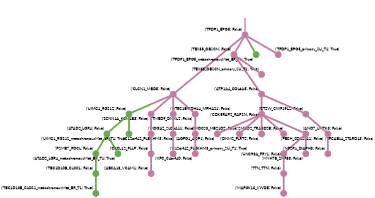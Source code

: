strict digraph  {
graph[splines=false]; nodesep=0.7; rankdir=TB; ranksep=0.6; forcelabels=true; dpi=600; size=2.5;
0 [color="#c27ba0ff", fillcolor="#c27ba0ff", fixedsize=true, fontname=Lato, fontsize="12pt", height="0.25", label="", penwidth=3, shape=circle, style=filled, xlabel="('TFDP1_EPG5', False)"];
1 [color="#c27ba0ff", fillcolor="#c27ba0ff", fixedsize=true, fontname=Lato, fontsize="12pt", height="0.25", label="", penwidth=3, shape=circle, style=filled, xlabel="('CLCN1_MBD5', False)"];
16 [color="#c27ba0ff", fillcolor="#c27ba0ff", fixedsize=true, fontname=Lato, fontsize="12pt", height="0.25", label="", penwidth=3, shape=circle, style=filled, xlabel="('TEX35_OBSCN', False)"];
30 [color="#6aa84fff", fillcolor="#6aa84fff", fixedsize=true, fontname=Lato, fontsize="12pt", height="0.25", label="", penwidth=3, shape=circle, style=filled, xlabel="('TFDP1_EPG5_metachronousMet_BR_T1', True)"];
34 [color="#c27ba0ff", fillcolor="#c27ba0ff", fixedsize=true, fontname=Lato, fontsize="12pt", height="0.25", label="", penwidth=3, shape=circle, style=filled, xlabel="('TFDP1_EPG5_primary_SU_T1', True)"];
3 [color="#6aa84fff", fillcolor="#6aa84fff", fixedsize=true, fontname=Lato, fontsize="12pt", height="0.25", label="", penwidth=3, shape=circle, style=filled, xlabel="('UIMC1_RGS12', False)"];
4 [color="#c27ba0ff", fillcolor="#c27ba0ff", fixedsize=true, fontname=Lato, fontsize="12pt", height="0.25", label="", penwidth=3, shape=circle, style=filled, xlabel="('SCNN1A_KCNAB3', False)"];
15 [color="#c27ba0ff", fillcolor="#c27ba0ff", fixedsize=true, fontname=Lato, fontsize="12pt", height="0.25", label="", penwidth=3, shape=circle, style=filled, xlabel="('NT5C1B-RDH14_MFHAS1', False)"];
23 [color="#c27ba0ff", fillcolor="#c27ba0ff", fixedsize=true, fontname=Lato, fontsize="12pt", height="0.25", label="", penwidth=3, shape=circle, style=filled, xlabel="('TMED9_DMXL2', False)"];
2 [color="#c27ba0ff", fillcolor="#c27ba0ff", fixedsize=true, fontname=Lato, fontsize="12pt", height="0.25", label="", penwidth=3, shape=circle, style=filled, xlabel="('ATP1A4_COL6A5', False)"];
5 [color="#c27ba0ff", fillcolor="#c27ba0ff", fixedsize=true, fontname=Lato, fontsize="12pt", height="0.25", label="", penwidth=3, shape=circle, style=filled, xlabel="('CDK5RAP2_RAPSN', False)"];
11 [color="#c27ba0ff", fillcolor="#c27ba0ff", fixedsize=true, fontname=Lato, fontsize="12pt", height="0.25", label="", penwidth=3, shape=circle, style=filled, xlabel="('CTSW_CWF19L2', False)"];
12 [color="#6aa84fff", fillcolor="#6aa84fff", fixedsize=true, fontname=Lato, fontsize="12pt", height="0.25", label="", penwidth=3, shape=circle, style=filled, xlabel="('ATAD2_LGR4', False)"];
31 [color="#6aa84fff", fillcolor="#6aa84fff", fixedsize=true, fontname=Lato, fontsize="12pt", height="0.25", label="", penwidth=3, shape=circle, style=filled, xlabel="('UIMC1_RGS12_metachronousMet_BR_T1', True)"];
25 [color="#c27ba0ff", fillcolor="#c27ba0ff", fixedsize=true, fontname=Lato, fontsize="12pt", height="0.25", label="", penwidth=3, shape=circle, style=filled, xlabel="('MDGA2_SLC6A11', False)"];
10 [color="#c27ba0ff", fillcolor="#c27ba0ff", fixedsize=true, fontname=Lato, fontsize="12pt", height="0.25", label="", penwidth=3, shape=circle, style=filled, xlabel="('AGFG1_AQP1', False)"];
17 [color="#c27ba0ff", fillcolor="#c27ba0ff", fixedsize=true, fontname=Lato, fontsize="12pt", height="0.25", label="", penwidth=3, shape=circle, style=filled, xlabel="('SMCO2_TRABD2B', False)"];
20 [color="#c27ba0ff", fillcolor="#c27ba0ff", fixedsize=true, fontname=Lato, fontsize="12pt", height="0.25", label="", penwidth=3, shape=circle, style=filled, xlabel="('DNM2_FLRT2', False)"];
22 [color="#c27ba0ff", fillcolor="#c27ba0ff", fixedsize=true, fontname=Lato, fontsize="12pt", height="0.25", label="", penwidth=3, shape=circle, style=filled, xlabel="('FECH_COL22A1', False)"];
26 [color="#c27ba0ff", fillcolor="#c27ba0ff", fixedsize=true, fontname=Lato, fontsize="12pt", height="0.25", label="", penwidth=3, shape=circle, style=filled, xlabel="('ANO7_LMTK3', False)"];
6 [color="#c27ba0ff", fillcolor="#c27ba0ff", fixedsize=true, fontname=Lato, fontsize="12pt", height="0.25", label="", penwidth=3, shape=circle, style=filled, xlabel="('EFCAB14_STARD13', False)"];
9 [color="#c27ba0ff", fillcolor="#c27ba0ff", fixedsize=true, fontname=Lato, fontsize="12pt", height="0.25", label="", penwidth=3, shape=circle, style=filled, xlabel="('NPSR1_DIAPH3', False)"];
7 [color="#c27ba0ff", fillcolor="#c27ba0ff", fixedsize=true, fontname=Lato, fontsize="12pt", height="0.25", label="", penwidth=3, shape=circle, style=filled, xlabel="('CXCL12_PLLP', False)"];
24 [color="#c27ba0ff", fillcolor="#c27ba0ff", fixedsize=true, fontname=Lato, fontsize="12pt", height="0.25", label="", penwidth=3, shape=circle, style=filled, xlabel="('ABCA13_VCAM1', False)"];
8 [color="#6aa84fff", fillcolor="#6aa84fff", fixedsize=true, fontname=Lato, fontsize="12pt", height="0.25", label="", penwidth=3, shape=circle, style=filled, xlabel="('TBC1D10B_CLCC1', False)"];
32 [color="#6aa84fff", fillcolor="#6aa84fff", fixedsize=true, fontname=Lato, fontsize="12pt", height="0.25", label="", penwidth=3, shape=circle, style=filled, xlabel="('TBC1D10B_CLCC1_metachronousMet_BR_T1', True)"];
13 [color="#6aa84fff", fillcolor="#6aa84fff", fixedsize=true, fontname=Lato, fontsize="12pt", height="0.25", label="", penwidth=3, shape=circle, style=filled, xlabel="('PSMB7_PDCL', False)"];
33 [color="#6aa84fff", fillcolor="#6aa84fff", fixedsize=true, fontname=Lato, fontsize="12pt", height="0.25", label="", penwidth=3, shape=circle, style=filled, xlabel="('ATAD2_LGR4_metachronousMet_BR_T1', True)"];
14 [color="#c27ba0ff", fillcolor="#c27ba0ff", fixedsize=true, fontname=Lato, fontsize="12pt", height="0.25", label="", penwidth=3, shape=circle, style=filled, xlabel="('C12orf42_PLEKHM3', False)"];
35 [color="#c27ba0ff", fillcolor="#c27ba0ff", fixedsize=true, fontname=Lato, fontsize="12pt", height="0.25", label="", penwidth=3, shape=circle, style=filled, xlabel="('C12orf42_PLEKHM3_primary_SU_T1', True)"];
36 [color="#c27ba0ff", fillcolor="#c27ba0ff", fixedsize=true, fontname=Lato, fontsize="12pt", height="0.25", label="", penwidth=3, shape=circle, style=filled, xlabel="('TEX35_OBSCN_primary_SU_T1', True)"];
18 [color="#c27ba0ff", fillcolor="#c27ba0ff", fixedsize=true, fontname=Lato, fontsize="12pt", height="0.25", label="", penwidth=3, shape=circle, style=filled, xlabel="('MOCS3_MB21D2', False)"];
21 [color="#c27ba0ff", fillcolor="#c27ba0ff", fixedsize=true, fontname=Lato, fontsize="12pt", height="0.25", label="", penwidth=3, shape=circle, style=filled, xlabel="('XPC_C4orf40', False)"];
19 [color="#c27ba0ff", fillcolor="#c27ba0ff", fixedsize=true, fontname=Lato, fontsize="12pt", height="0.25", label="", penwidth=3, shape=circle, style=filled, xlabel="('UNC93A_FRYL', False)"];
28 [color="#c27ba0ff", fillcolor="#c27ba0ff", fixedsize=true, fontname=Lato, fontsize="12pt", height="0.25", label="", penwidth=3, shape=circle, style=filled, xlabel="('TTN_TTN', False)"];
27 [color="#c27ba0ff", fillcolor="#c27ba0ff", fixedsize=true, fontname=Lato, fontsize="12pt", height="0.25", label="", penwidth=3, shape=circle, style=filled, xlabel="('MYH7B_ZNF83', False)"];
29 [color="#c27ba0ff", fillcolor="#c27ba0ff", fixedsize=true, fontname=Lato, fontsize="12pt", height="0.25", label="", penwidth=3, shape=circle, style=filled, xlabel="('MAP3K13_VWDE', False)"];
normal [label="", penwidth=3, style=invis, xlabel="('TFDP1_EPG5', False)"];
0 -> 1  [arrowsize=0, color="#c27ba0ff;0.5:#c27ba0ff", minlen="3.0", penwidth="5.5", style=solid];
0 -> 16  [arrowsize=0, color="#c27ba0ff;0.5:#c27ba0ff", minlen="1.1506849527359009", penwidth="5.5", style=solid];
0 -> 30  [arrowsize=0, color="#c27ba0ff;0.5:#6aa84fff", minlen="1.034246563911438", penwidth="5.5", style=solid];
0 -> 34  [arrowsize=0, color="#c27ba0ff;0.5:#c27ba0ff", minlen="1.034246563911438", penwidth="5.5", style=solid];
1 -> 3  [arrowsize=0, color="#c27ba0ff;0.5:#6aa84fff", minlen="1.465753436088562", penwidth="5.5", style=solid];
1 -> 4  [arrowsize=0, color="#c27ba0ff;0.5:#c27ba0ff", minlen="1.3698630332946777", penwidth="5.5", style=solid];
1 -> 15  [arrowsize=0, color="#c27ba0ff;0.5:#c27ba0ff", minlen="1.1506849527359009", penwidth="5.5", style=solid];
1 -> 23  [arrowsize=0, color="#c27ba0ff;0.5:#c27ba0ff", minlen="1.0958904027938843", penwidth="5.5", style=solid];
16 -> 2  [arrowsize=0, color="#c27ba0ff;0.5:#c27ba0ff", minlen="2.410958766937256", penwidth="5.5", style=solid];
16 -> 36  [arrowsize=0, color="#c27ba0ff;0.5:#c27ba0ff", minlen="1.034246563911438", penwidth="5.5", style=solid];
3 -> 12  [arrowsize=0, color="#6aa84fff;0.5:#6aa84fff", minlen="1.1643835306167603", penwidth="5.5", style=solid];
3 -> 31  [arrowsize=0, color="#6aa84fff;0.5:#6aa84fff", minlen="1.034246563911438", penwidth="5.5", style=solid];
4 -> 25  [arrowsize=0, color="#c27ba0ff;0.5:#c27ba0ff", minlen="1.082191824913025", penwidth="5.5", style=solid];
15 -> 14  [arrowsize=0, color="#c27ba0ff;0.5:#c27ba0ff", minlen="1.1506849527359009", penwidth="5.5", style=solid];
23 -> 18  [arrowsize=0, color="#c27ba0ff;0.5:#c27ba0ff", minlen="1.136986255645752", penwidth="5.5", style=solid];
2 -> 5  [arrowsize=0, color="#c27ba0ff;0.5:#c27ba0ff", minlen="1.3561643362045288", penwidth="5.5", style=solid];
2 -> 11  [arrowsize=0, color="#c27ba0ff;0.5:#c27ba0ff", minlen="1.1780822277069092", penwidth="5.5", style=solid];
5 -> 10  [arrowsize=0, color="#c27ba0ff;0.5:#c27ba0ff", minlen="1.2465753555297852", penwidth="5.5", style=solid];
5 -> 17  [arrowsize=0, color="#c27ba0ff;0.5:#c27ba0ff", minlen="1.136986255645752", penwidth="5.5", style=solid];
5 -> 20  [arrowsize=0, color="#c27ba0ff;0.5:#c27ba0ff", minlen="1.1232876777648926", penwidth="5.5", style=solid];
5 -> 22  [arrowsize=0, color="#c27ba0ff;0.5:#c27ba0ff", minlen="1.1095890998840332", penwidth="5.5", style=solid];
5 -> 26  [arrowsize=0, color="#c27ba0ff;0.5:#c27ba0ff", minlen="1.068493127822876", penwidth="5.5", style=solid];
11 -> 6  [arrowsize=0, color="#c27ba0ff;0.5:#c27ba0ff", minlen="1.3424657583236694", penwidth="5.5", style=solid];
12 -> 13  [arrowsize=0, color="#6aa84fff;0.5:#6aa84fff", minlen="1.1506849527359009", penwidth="5.5", style=solid];
12 -> 33  [arrowsize=0, color="#6aa84fff;0.5:#6aa84fff", minlen="1.034246563911438", penwidth="5.5", style=solid];
25 -> 7  [arrowsize=0, color="#c27ba0ff;0.5:#c27ba0ff", minlen="1.3013699054718018", penwidth="5.5", style=solid];
26 -> 19  [arrowsize=0, color="#c27ba0ff;0.5:#c27ba0ff", minlen="1.136986255645752", penwidth="5.5", style=solid];
26 -> 27  [arrowsize=0, color="#c27ba0ff;0.5:#c27ba0ff", minlen="1.068493127822876", penwidth="5.5", style=solid];
6 -> 9  [arrowsize=0, color="#c27ba0ff;0.5:#c27ba0ff", minlen="1.2465753555297852", penwidth="5.5", style=solid];
7 -> 24  [arrowsize=0, color="#c27ba0ff;0.5:#c27ba0ff", minlen="1.082191824913025", penwidth="5.5", style=solid];
8 -> 32  [arrowsize=0, color="#6aa84fff;0.5:#6aa84fff", minlen="1.034246563911438", penwidth="5.5", style=solid];
13 -> 8  [arrowsize=0, color="#6aa84fff;0.5:#6aa84fff", minlen="1.2876712083816528", penwidth="5.5", style=solid];
14 -> 35  [arrowsize=0, color="#c27ba0ff;0.5:#c27ba0ff", minlen="1.034246563911438", penwidth="5.5", style=solid];
18 -> 21  [arrowsize=0, color="#c27ba0ff;0.5:#c27ba0ff", minlen="1.1095890998840332", penwidth="5.5", style=solid];
19 -> 28  [arrowsize=0, color="#c27ba0ff;0.5:#c27ba0ff", minlen="1.068493127822876", penwidth="5.5", style=solid];
28 -> 29  [arrowsize=0, color="#c27ba0ff;0.5:#c27ba0ff", minlen="1.068493127822876", penwidth="5.5", style=solid];
normal -> 0  [arrowsize=0, color="#c27ba0ff", label="", penwidth=4, style=solid];
}
